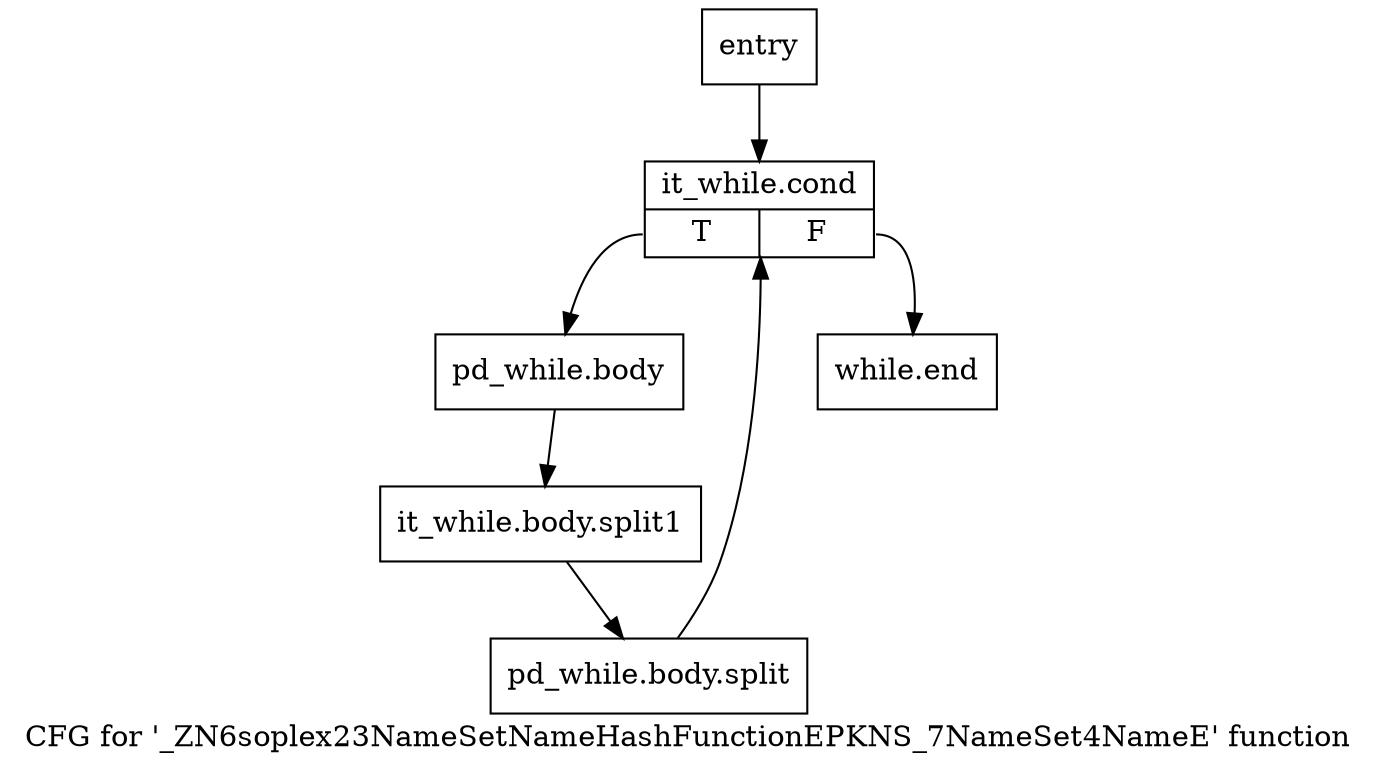 digraph "CFG for '_ZN6soplex23NameSetNameHashFunctionEPKNS_7NameSet4NameE' function" {
	label="CFG for '_ZN6soplex23NameSetNameHashFunctionEPKNS_7NameSet4NameE' function";

	Node0x245d870 [shape=record,label="{entry}"];
	Node0x245d870 -> Node0x245d8c0;
	Node0x245d8c0 [shape=record,label="{it_while.cond|{<s0>T|<s1>F}}"];
	Node0x245d8c0:s0 -> Node0x245d910;
	Node0x245d8c0:s1 -> Node0x245d960;
	Node0x245d910 [shape=record,label="{pd_while.body}"];
	Node0x245d910 -> Node0x31a4240;
	Node0x31a4240 [shape=record,label="{it_while.body.split1}"];
	Node0x31a4240 -> Node0x3170de0;
	Node0x3170de0 [shape=record,label="{pd_while.body.split}"];
	Node0x3170de0 -> Node0x245d8c0;
	Node0x245d960 [shape=record,label="{while.end}"];
}
